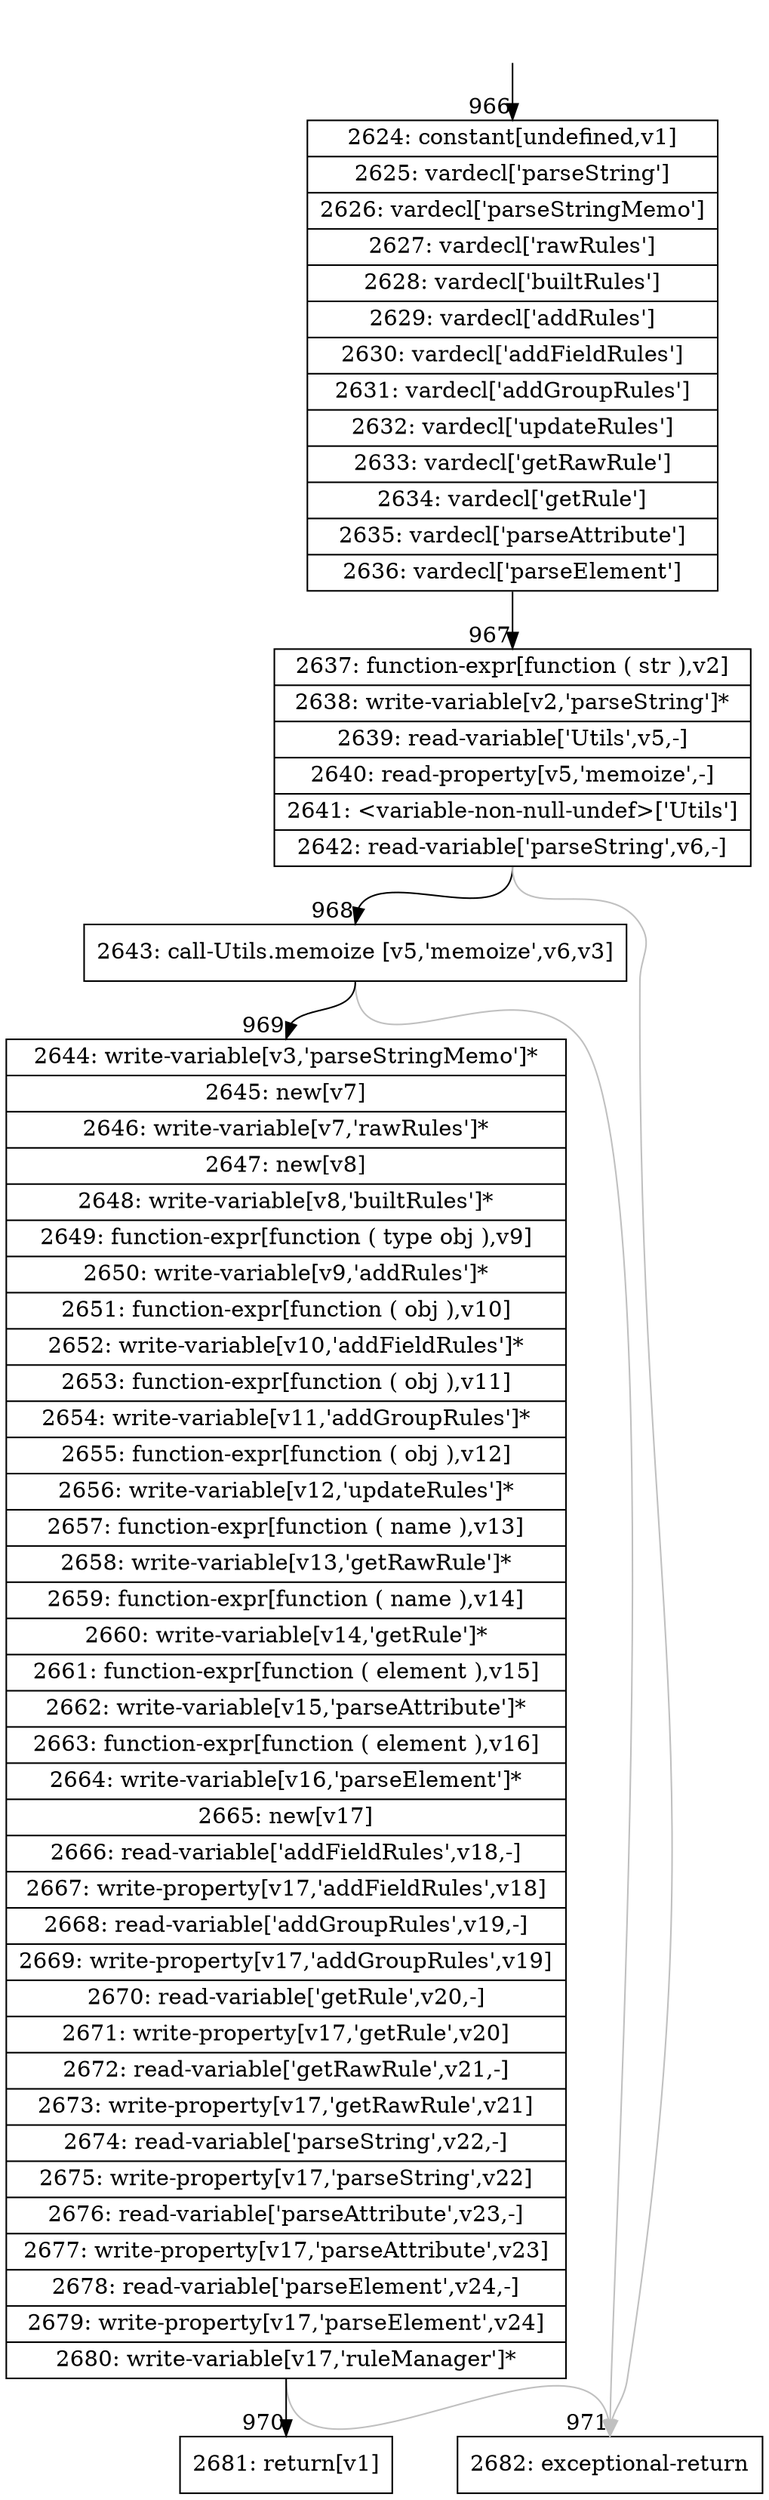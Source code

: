 digraph {
rankdir="TD"
BB_entry81[shape=none,label=""];
BB_entry81 -> BB966 [tailport=s, headport=n, headlabel="    966"]
BB966 [shape=record label="{2624: constant[undefined,v1]|2625: vardecl['parseString']|2626: vardecl['parseStringMemo']|2627: vardecl['rawRules']|2628: vardecl['builtRules']|2629: vardecl['addRules']|2630: vardecl['addFieldRules']|2631: vardecl['addGroupRules']|2632: vardecl['updateRules']|2633: vardecl['getRawRule']|2634: vardecl['getRule']|2635: vardecl['parseAttribute']|2636: vardecl['parseElement']}" ] 
BB966 -> BB967 [tailport=s, headport=n, headlabel="      967"]
BB967 [shape=record label="{2637: function-expr[function ( str ),v2]|2638: write-variable[v2,'parseString']*|2639: read-variable['Utils',v5,-]|2640: read-property[v5,'memoize',-]|2641: \<variable-non-null-undef\>['Utils']|2642: read-variable['parseString',v6,-]}" ] 
BB967 -> BB968 [tailport=s, headport=n, headlabel="      968"]
BB967 -> BB971 [tailport=s, headport=n, color=gray, headlabel="      971"]
BB968 [shape=record label="{2643: call-Utils.memoize [v5,'memoize',v6,v3]}" ] 
BB968 -> BB969 [tailport=s, headport=n, headlabel="      969"]
BB968 -> BB971 [tailport=s, headport=n, color=gray]
BB969 [shape=record label="{2644: write-variable[v3,'parseStringMemo']*|2645: new[v7]|2646: write-variable[v7,'rawRules']*|2647: new[v8]|2648: write-variable[v8,'builtRules']*|2649: function-expr[function ( type obj ),v9]|2650: write-variable[v9,'addRules']*|2651: function-expr[function ( obj ),v10]|2652: write-variable[v10,'addFieldRules']*|2653: function-expr[function ( obj ),v11]|2654: write-variable[v11,'addGroupRules']*|2655: function-expr[function ( obj ),v12]|2656: write-variable[v12,'updateRules']*|2657: function-expr[function ( name ),v13]|2658: write-variable[v13,'getRawRule']*|2659: function-expr[function ( name ),v14]|2660: write-variable[v14,'getRule']*|2661: function-expr[function ( element ),v15]|2662: write-variable[v15,'parseAttribute']*|2663: function-expr[function ( element ),v16]|2664: write-variable[v16,'parseElement']*|2665: new[v17]|2666: read-variable['addFieldRules',v18,-]|2667: write-property[v17,'addFieldRules',v18]|2668: read-variable['addGroupRules',v19,-]|2669: write-property[v17,'addGroupRules',v19]|2670: read-variable['getRule',v20,-]|2671: write-property[v17,'getRule',v20]|2672: read-variable['getRawRule',v21,-]|2673: write-property[v17,'getRawRule',v21]|2674: read-variable['parseString',v22,-]|2675: write-property[v17,'parseString',v22]|2676: read-variable['parseAttribute',v23,-]|2677: write-property[v17,'parseAttribute',v23]|2678: read-variable['parseElement',v24,-]|2679: write-property[v17,'parseElement',v24]|2680: write-variable[v17,'ruleManager']*}" ] 
BB969 -> BB970 [tailport=s, headport=n, headlabel="      970"]
BB969 -> BB971 [tailport=s, headport=n, color=gray]
BB970 [shape=record label="{2681: return[v1]}" ] 
BB971 [shape=record label="{2682: exceptional-return}" ] 
//#$~ 854
}
